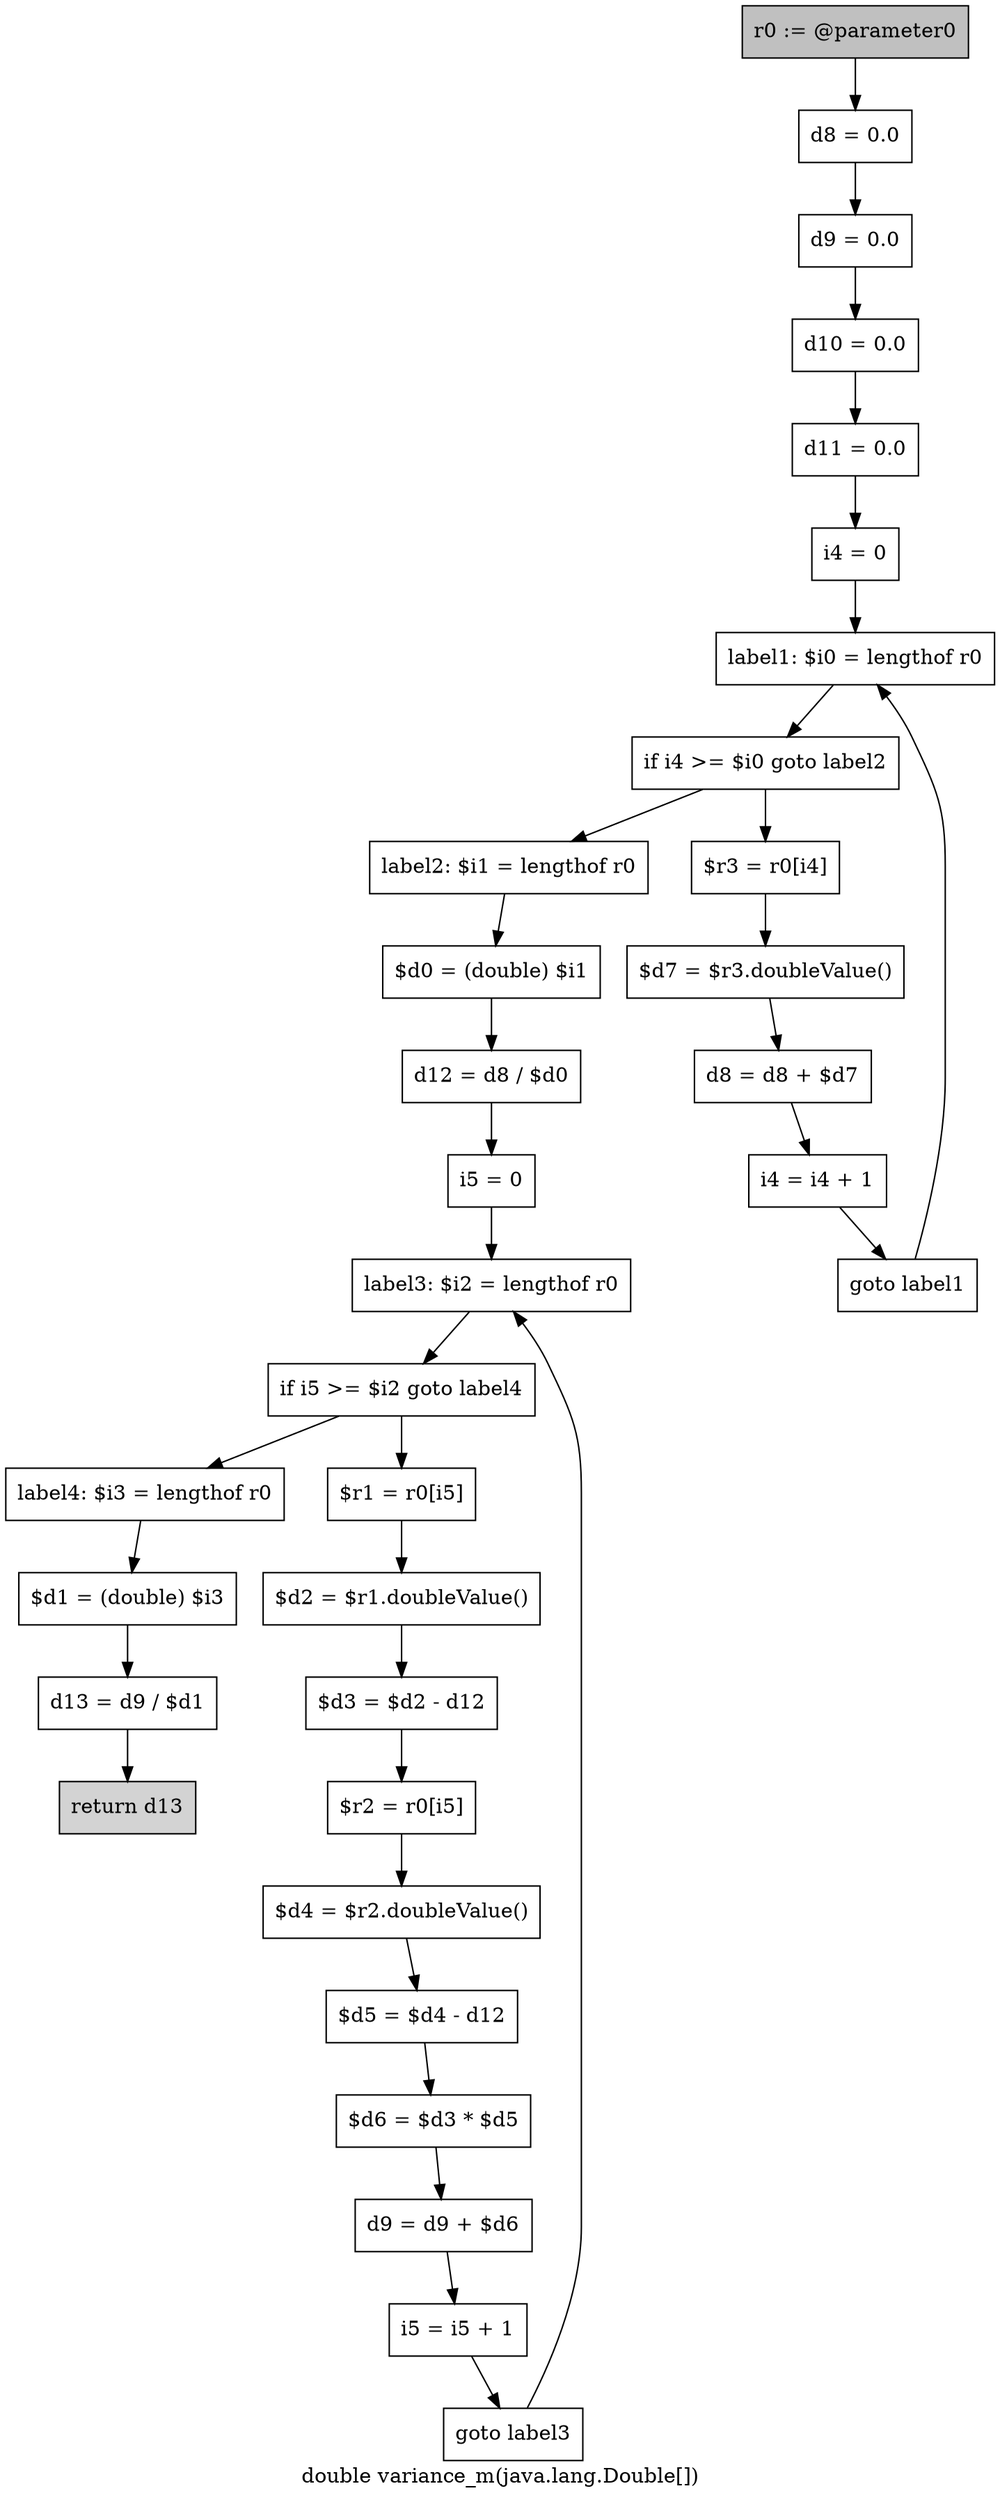 digraph "double variance_m(java.lang.Double[])" {
    label="double variance_m(java.lang.Double[])";
    node [shape=box];
    "0" [style=filled,fillcolor=gray,label="r0 := @parameter0",];
    "1" [label="d8 = 0.0",];
    "0"->"1";
    "2" [label="d9 = 0.0",];
    "1"->"2";
    "3" [label="d10 = 0.0",];
    "2"->"3";
    "4" [label="d11 = 0.0",];
    "3"->"4";
    "5" [label="i4 = 0",];
    "4"->"5";
    "6" [label="label1: $i0 = lengthof r0",];
    "5"->"6";
    "7" [label="if i4 >= $i0 goto label2",];
    "6"->"7";
    "8" [label="$r3 = r0[i4]",];
    "7"->"8";
    "13" [label="label2: $i1 = lengthof r0",];
    "7"->"13";
    "9" [label="$d7 = $r3.doubleValue()",];
    "8"->"9";
    "10" [label="d8 = d8 + $d7",];
    "9"->"10";
    "11" [label="i4 = i4 + 1",];
    "10"->"11";
    "12" [label="goto label1",];
    "11"->"12";
    "12"->"6";
    "14" [label="$d0 = (double) $i1",];
    "13"->"14";
    "15" [label="d12 = d8 / $d0",];
    "14"->"15";
    "16" [label="i5 = 0",];
    "15"->"16";
    "17" [label="label3: $i2 = lengthof r0",];
    "16"->"17";
    "18" [label="if i5 >= $i2 goto label4",];
    "17"->"18";
    "19" [label="$r1 = r0[i5]",];
    "18"->"19";
    "29" [label="label4: $i3 = lengthof r0",];
    "18"->"29";
    "20" [label="$d2 = $r1.doubleValue()",];
    "19"->"20";
    "21" [label="$d3 = $d2 - d12",];
    "20"->"21";
    "22" [label="$r2 = r0[i5]",];
    "21"->"22";
    "23" [label="$d4 = $r2.doubleValue()",];
    "22"->"23";
    "24" [label="$d5 = $d4 - d12",];
    "23"->"24";
    "25" [label="$d6 = $d3 * $d5",];
    "24"->"25";
    "26" [label="d9 = d9 + $d6",];
    "25"->"26";
    "27" [label="i5 = i5 + 1",];
    "26"->"27";
    "28" [label="goto label3",];
    "27"->"28";
    "28"->"17";
    "30" [label="$d1 = (double) $i3",];
    "29"->"30";
    "31" [label="d13 = d9 / $d1",];
    "30"->"31";
    "32" [style=filled,fillcolor=lightgray,label="return d13",];
    "31"->"32";
}
